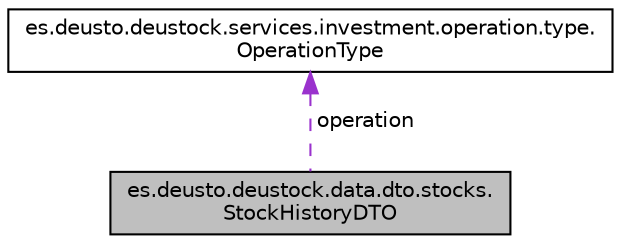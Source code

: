 digraph "es.deusto.deustock.data.dto.stocks.StockHistoryDTO"
{
 // LATEX_PDF_SIZE
  edge [fontname="Helvetica",fontsize="10",labelfontname="Helvetica",labelfontsize="10"];
  node [fontname="Helvetica",fontsize="10",shape=record];
  Node1 [label="es.deusto.deustock.data.dto.stocks.\lStockHistoryDTO",height=0.2,width=0.4,color="black", fillcolor="grey75", style="filled", fontcolor="black",tooltip=" "];
  Node2 -> Node1 [dir="back",color="darkorchid3",fontsize="10",style="dashed",label=" operation" ,fontname="Helvetica"];
  Node2 [label="es.deusto.deustock.services.investment.operation.type.\lOperationType",height=0.2,width=0.4,color="black", fillcolor="white", style="filled",URL="$enumes_1_1deusto_1_1deustock_1_1services_1_1investment_1_1operation_1_1type_1_1_operation_type.html",tooltip=" "];
}
